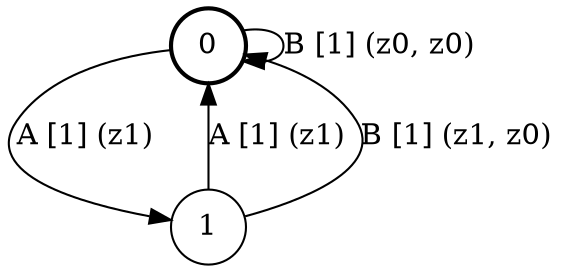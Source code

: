 # generated file, don't try to modify
# command: dot -Tpng <filename> > tree.png
digraph Automaton {
    node [shape = circle];
    0 [style = "bold"];
    0 -> 1 [label = "A [1] (z1) "];
    0 -> 0 [label = "B [1] (z0, z0) "];
    1 -> 0 [label = "A [1] (z1) "];
    1 -> 0 [label = "B [1] (z1, z0) "];
}
